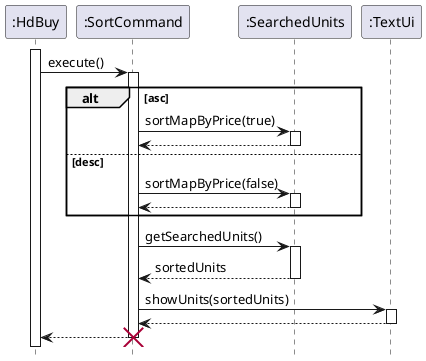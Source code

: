 @startuml
'https://plantuml.com/sequence-diagram
hide footbox
activate ":HdBuy"
":HdBuy" -> ":SortCommand": execute()
activate ":SortCommand"
        alt asc
            ":SortCommand" -> ":SearchedUnits": sortMapByPrice(true)
            activate ":SearchedUnits"
            ":SortCommand" <-- ":SearchedUnits":
            deactivate ":SearchedUnits"
        else desc
            ":SortCommand" -> ":SearchedUnits": sortMapByPrice(false)
            activate ":SearchedUnits"
            ":SortCommand" <-- ":SearchedUnits" :
            deactivate ":SearchedUnits"
        end
        ":SortCommand" -> ":SearchedUnits": getSearchedUnits()
        activate ":SearchedUnits"
        ":SortCommand" <-- ":SearchedUnits" : sortedUnits
        deactivate ":SearchedUnits"
        ":SortCommand" -> ":TextUi": showUnits(sortedUnits)
        activate ":TextUi"
        ":SortCommand" <-- ":TextUi" :
        deactivate ":TextUi"
        ":HdBuy" <--  ":SortCommand"
        destroy ":SortCommand"
@enduml